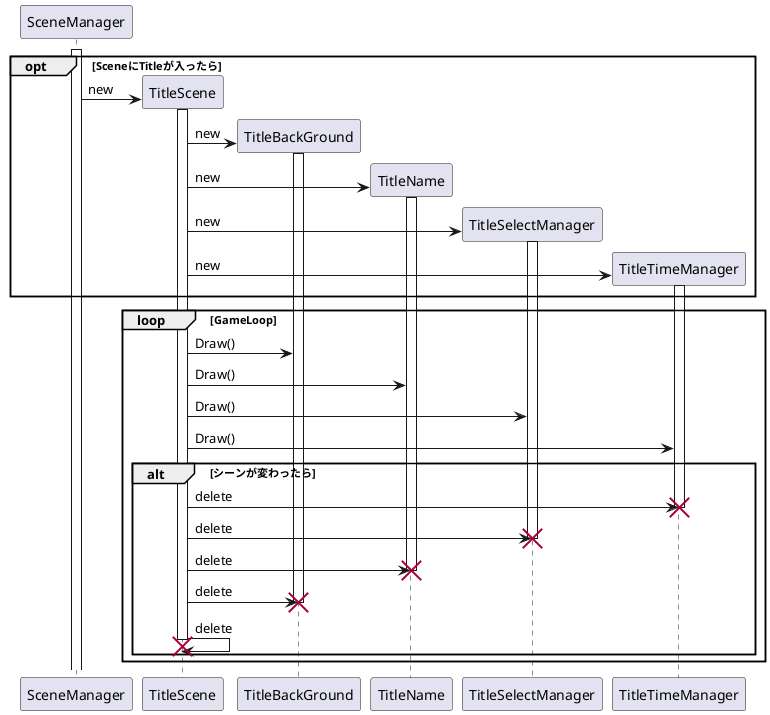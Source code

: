 @startuml

participant SceneManager
participant TitleScene
participant TitleBackGround
participant TitleName
participant TitleSelectManager
participant TitleTimeManager

activate SceneManager

opt SceneにTitleが入ったら
create TitleScene
SceneManager -> TitleScene:new
activate TitleScene
create TitleBackGround
TitleScene -> TitleBackGround:new
activate TitleBackGround
create TitleName
TitleScene -> TitleName:new
activate TitleName
create TitleSelectManager
TitleScene -> TitleSelectManager:new
activate TitleSelectManager
create TitleTimeManager
TitleScene -> TitleTimeManager:new
activate TitleTimeManager
end

loop GameLoop
TitleScene -> TitleBackGround:Draw()
TitleScene -> TitleName:Draw()
TitleScene -> TitleSelectManager:Draw()
TitleScene -> TitleTimeManager:Draw()

alt シーンが変わったら
TitleScene -> TitleTimeManager:delete
destroy TitleTimeManager
deactivate TitleTimeManager
TitleScene -> TitleSelectManager:delete
destroy TitleSelectManager
deactivate TitleSelectManager
TitleScene -> TitleName:delete
destroy TitleName
deactivate TitleName
TitleScene -> TitleBackGround:delete
destroy TitleBackGround
deactivate TitleBackGround
TitleScene -> TitleScene:delete
destroy TitleScene
deactivate TitleScene
end 
end
@enduml

